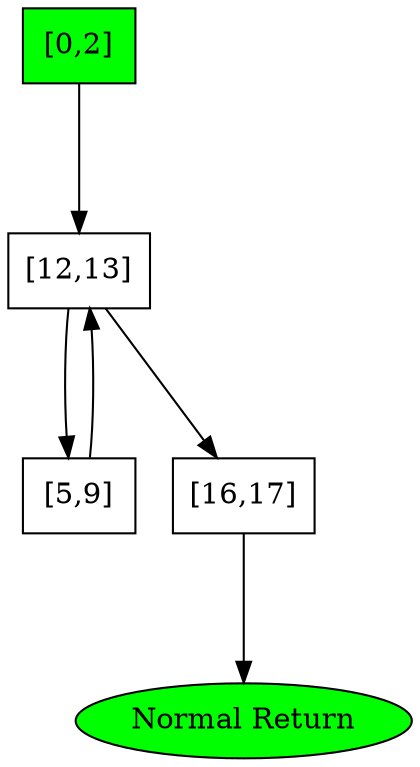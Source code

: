 digraph G {
	dir=forward;
	ranksep=1.0;
	0["style"="filled","label"="[0,2]","fillcolor"="green","labelloc"="l","shape"="box"];
	0 -> 12 [dir=forward];
	12["shape"="box","labelloc"="l","label"="[12,13]"];
	12 -> 5 [dir=forward];
	12 -> 16 [dir=forward];
	5["shape"="box","labelloc"="l","label"="[5,9]"];
	5 -> 12 [dir=forward];
	16["shape"="box","labelloc"="l","label"="[16,17]"];
	16 -> -9223372036854775808 [dir=forward];
	-9223372036854775808["labelloc"="l","fillcolor"="green","style"="filled","label"="Normal Return"];
}
